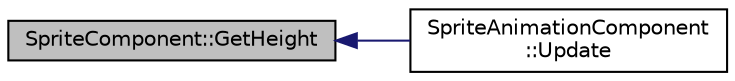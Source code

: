 digraph "SpriteComponent::GetHeight"
{
  edge [fontname="Helvetica",fontsize="10",labelfontname="Helvetica",labelfontsize="10"];
  node [fontname="Helvetica",fontsize="10",shape=record];
  rankdir="LR";
  Node1 [label="SpriteComponent::GetHeight",height=0.2,width=0.4,color="black", fillcolor="grey75", style="filled", fontcolor="black"];
  Node1 -> Node2 [dir="back",color="midnightblue",fontsize="10",style="solid",fontname="Helvetica"];
  Node2 [label="SpriteAnimationComponent\l::Update",height=0.2,width=0.4,color="black", fillcolor="white", style="filled",URL="$class_sprite_animation_component.html#a1c7d9d9d4230995d063c3d64f21bf7d7"];
}
